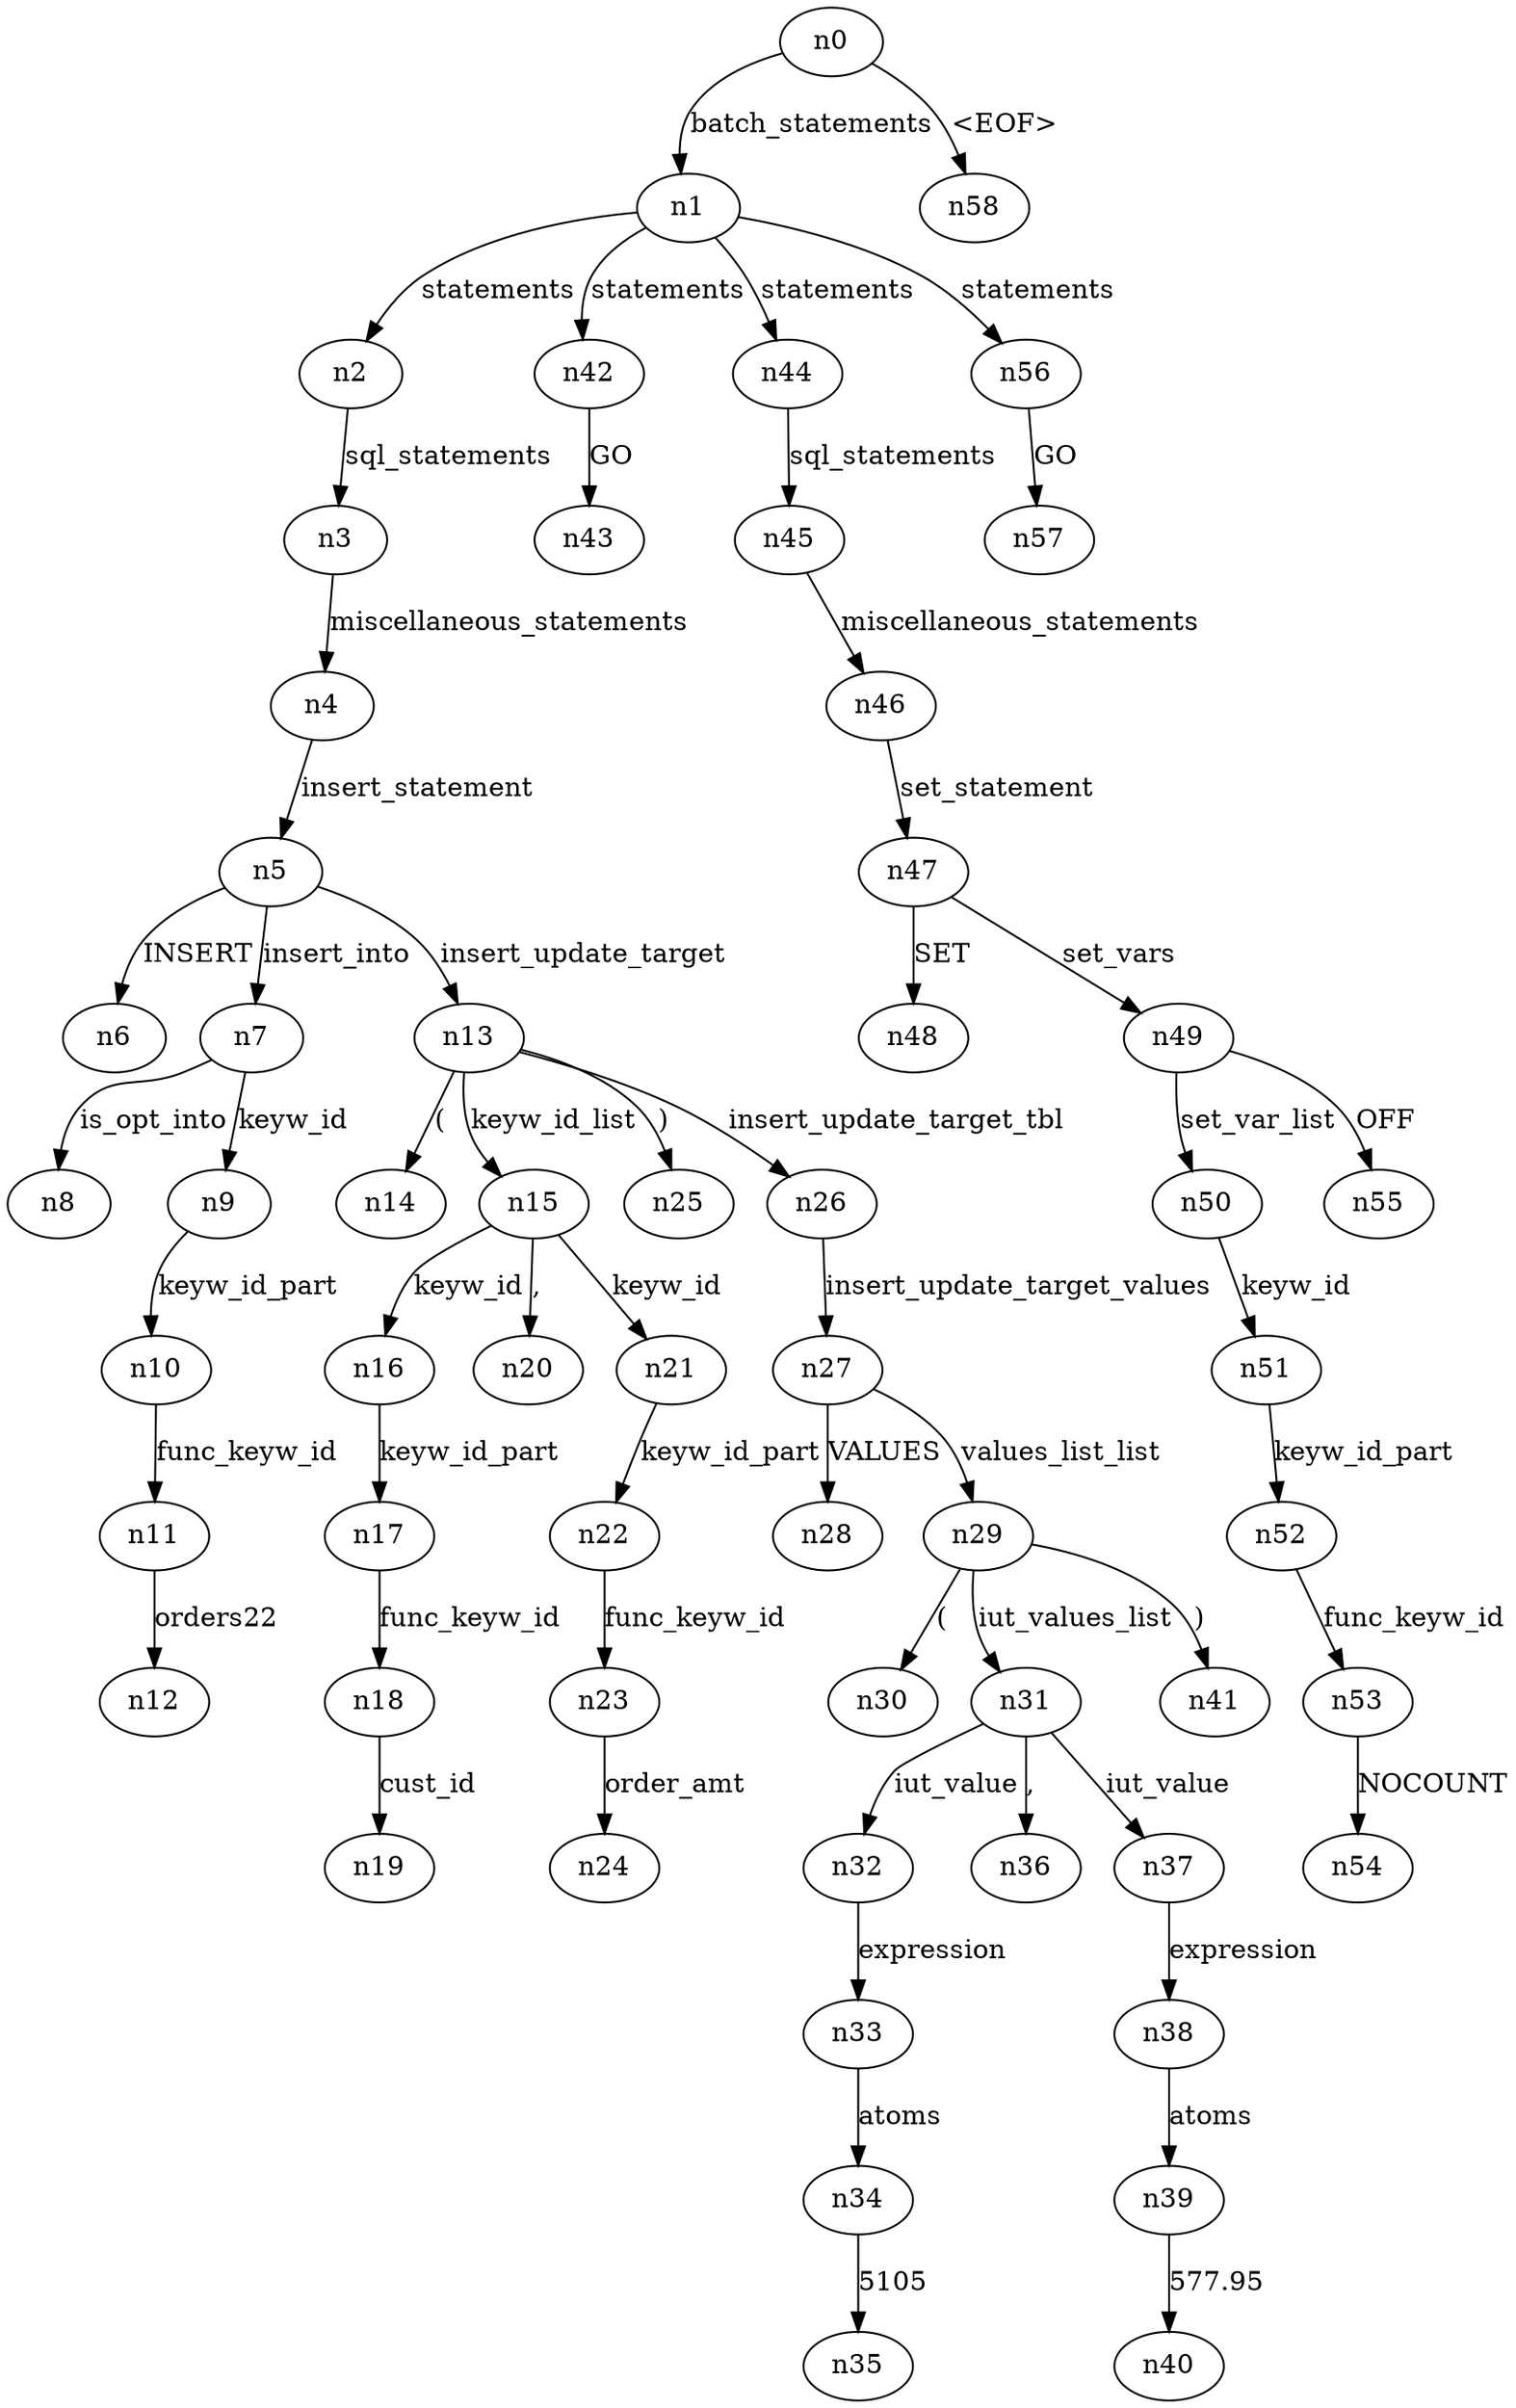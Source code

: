digraph ParseTree {
  n0 -> n1 [label="batch_statements"];
  n1 -> n2 [label="statements"];
  n2 -> n3 [label="sql_statements"];
  n3 -> n4 [label="miscellaneous_statements"];
  n4 -> n5 [label="insert_statement"];
  n5 -> n6 [label="INSERT"];
  n5 -> n7 [label="insert_into"];
  n7 -> n8 [label="is_opt_into"];
  n7 -> n9 [label="keyw_id"];
  n9 -> n10 [label="keyw_id_part"];
  n10 -> n11 [label="func_keyw_id"];
  n11 -> n12 [label="orders22"];
  n5 -> n13 [label="insert_update_target"];
  n13 -> n14 [label="("];
  n13 -> n15 [label="keyw_id_list"];
  n15 -> n16 [label="keyw_id"];
  n16 -> n17 [label="keyw_id_part"];
  n17 -> n18 [label="func_keyw_id"];
  n18 -> n19 [label="cust_id"];
  n15 -> n20 [label=","];
  n15 -> n21 [label="keyw_id"];
  n21 -> n22 [label="keyw_id_part"];
  n22 -> n23 [label="func_keyw_id"];
  n23 -> n24 [label="order_amt"];
  n13 -> n25 [label=")"];
  n13 -> n26 [label="insert_update_target_tbl"];
  n26 -> n27 [label="insert_update_target_values"];
  n27 -> n28 [label="VALUES"];
  n27 -> n29 [label="values_list_list"];
  n29 -> n30 [label="("];
  n29 -> n31 [label="iut_values_list"];
  n31 -> n32 [label="iut_value"];
  n32 -> n33 [label="expression"];
  n33 -> n34 [label="atoms"];
  n34 -> n35 [label="5105"];
  n31 -> n36 [label=","];
  n31 -> n37 [label="iut_value"];
  n37 -> n38 [label="expression"];
  n38 -> n39 [label="atoms"];
  n39 -> n40 [label="577.95"];
  n29 -> n41 [label=")"];
  n1 -> n42 [label="statements"];
  n42 -> n43 [label="GO"];
  n1 -> n44 [label="statements"];
  n44 -> n45 [label="sql_statements"];
  n45 -> n46 [label="miscellaneous_statements"];
  n46 -> n47 [label="set_statement"];
  n47 -> n48 [label="SET"];
  n47 -> n49 [label="set_vars"];
  n49 -> n50 [label="set_var_list"];
  n50 -> n51 [label="keyw_id"];
  n51 -> n52 [label="keyw_id_part"];
  n52 -> n53 [label="func_keyw_id"];
  n53 -> n54 [label="NOCOUNT"];
  n49 -> n55 [label="OFF"];
  n1 -> n56 [label="statements"];
  n56 -> n57 [label="GO"];
  n0 -> n58 [label="<EOF>"];
}